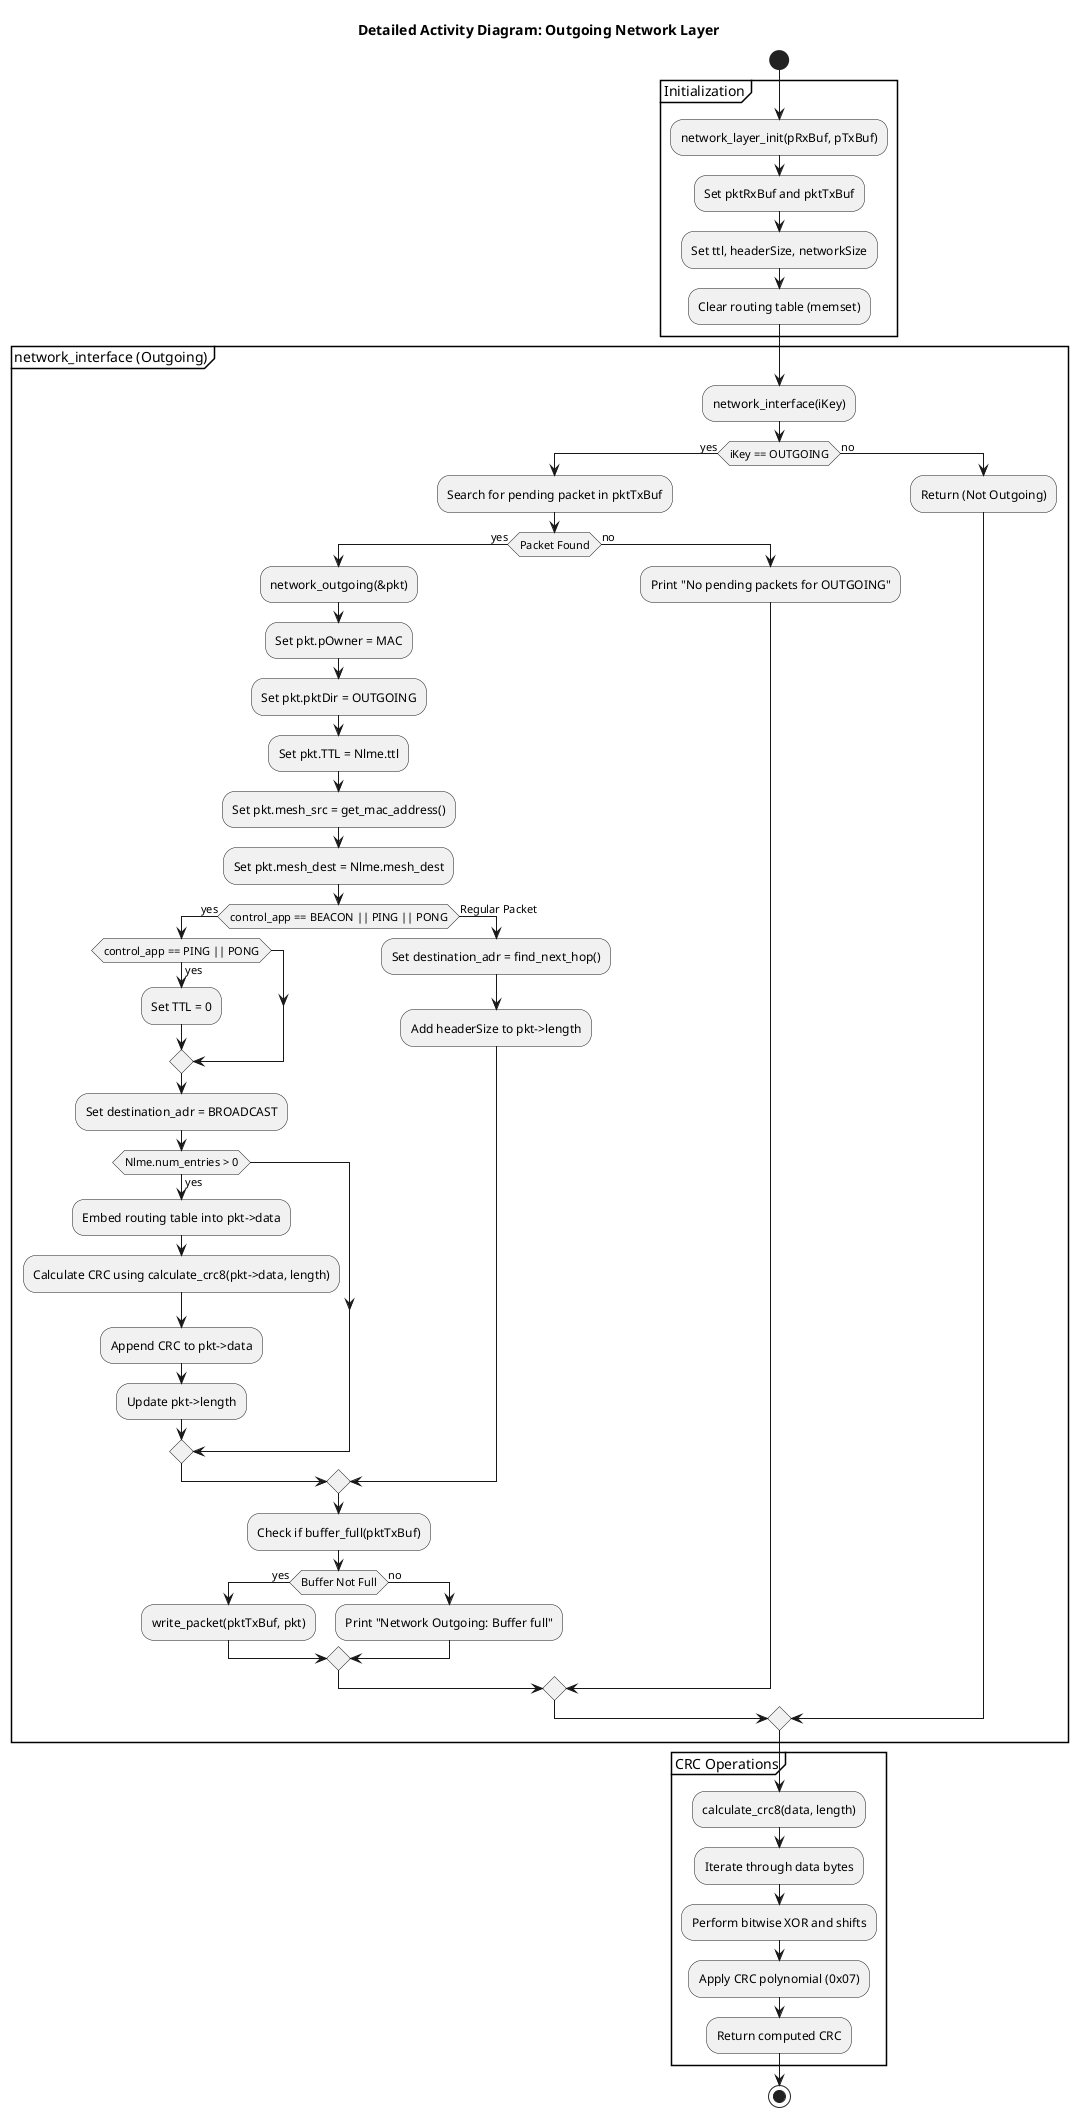 @startuml
title Detailed Activity Diagram: Outgoing Network Layer

start

partition "Initialization" {
    :network_layer_init(pRxBuf, pTxBuf);
    :Set pktRxBuf and pktTxBuf;
    :Set ttl, headerSize, networkSize;
    :Clear routing table (memset);
}

partition "network_interface (Outgoing)" {
    :network_interface(iKey);
    if (iKey == OUTGOING) then (yes)
        :Search for pending packet in pktTxBuf;
        if (Packet Found) then (yes)
            :network_outgoing(&pkt);
            :Set pkt.pOwner = MAC;
            :Set pkt.pktDir = OUTGOING;
            :Set pkt.TTL = Nlme.ttl;
            :Set pkt.mesh_src = get_mac_address();
            :Set pkt.mesh_dest = Nlme.mesh_dest;
            if (control_app == BEACON || PING || PONG) then (yes)
                if (control_app == PING || PONG) then (yes)
                    :Set TTL = 0;
                endif
                :Set destination_adr = BROADCAST;
                if (Nlme.num_entries > 0) then (yes)
                    :Embed routing table into pkt->data;
                    :Calculate CRC using calculate_crc8(pkt->data, length);
                    :Append CRC to pkt->data;
                    :Update pkt->length;
                endif
            else (Regular Packet)
                :Set destination_adr = find_next_hop();
                :Add headerSize to pkt->length;
            endif
            :Check if buffer_full(pktTxBuf);
            if (Buffer Not Full) then (yes)
                :write_packet(pktTxBuf, pkt);
            else (no)
                :Print "Network Outgoing: Buffer full";
            endif
        else (no)
            :Print "No pending packets for OUTGOING";
        endif
    else (no)
        :Return (Not Outgoing);
    endif
}

partition "CRC Operations" {
    :calculate_crc8(data, length);
    :Iterate through data bytes;
    :Perform bitwise XOR and shifts;
    :Apply CRC polynomial (0x07);
    :Return computed CRC;
}

stop
@enduml
